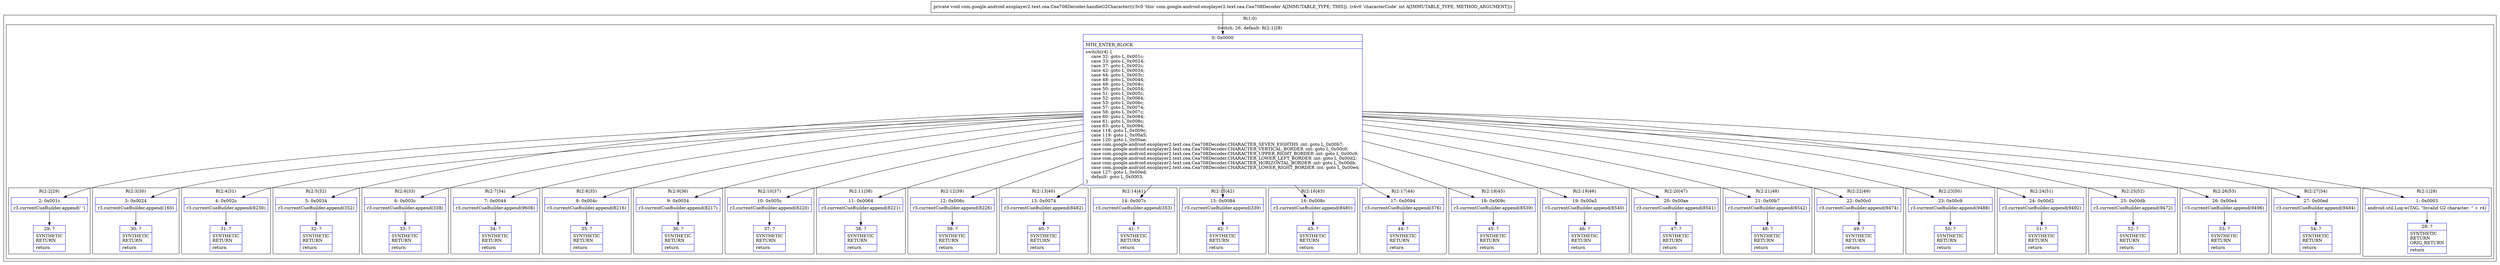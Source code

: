 digraph "CFG forcom.google.android.exoplayer2.text.cea.Cea708Decoder.handleG2Character(I)V" {
subgraph cluster_Region_162093221 {
label = "R(1:0)";
node [shape=record,color=blue];
subgraph cluster_SwitchRegion_982689235 {
label = "Switch: 26, default: R(2:1|28)";
node [shape=record,color=blue];
Node_0 [shape=record,label="{0\:\ 0x0000|MTH_ENTER_BLOCK\l|switch(r4) \{\l    case 32: goto L_0x001c;\l    case 33: goto L_0x0024;\l    case 37: goto L_0x002c;\l    case 42: goto L_0x0034;\l    case 44: goto L_0x003c;\l    case 48: goto L_0x0044;\l    case 49: goto L_0x004c;\l    case 50: goto L_0x0054;\l    case 51: goto L_0x005c;\l    case 52: goto L_0x0064;\l    case 53: goto L_0x006c;\l    case 57: goto L_0x0074;\l    case 58: goto L_0x007c;\l    case 60: goto L_0x0084;\l    case 61: goto L_0x008c;\l    case 63: goto L_0x0094;\l    case 118: goto L_0x009c;\l    case 119: goto L_0x00a5;\l    case 120: goto L_0x00ae;\l    case com.google.android.exoplayer2.text.cea.Cea708Decoder.CHARACTER_SEVEN_EIGHTHS :int: goto L_0x00b7;\l    case com.google.android.exoplayer2.text.cea.Cea708Decoder.CHARACTER_VERTICAL_BORDER :int: goto L_0x00c0;\l    case com.google.android.exoplayer2.text.cea.Cea708Decoder.CHARACTER_UPPER_RIGHT_BORDER :int: goto L_0x00c9;\l    case com.google.android.exoplayer2.text.cea.Cea708Decoder.CHARACTER_LOWER_LEFT_BORDER :int: goto L_0x00d2;\l    case com.google.android.exoplayer2.text.cea.Cea708Decoder.CHARACTER_HORIZONTAL_BORDER :int: goto L_0x00db;\l    case com.google.android.exoplayer2.text.cea.Cea708Decoder.CHARACTER_LOWER_RIGHT_BORDER :int: goto L_0x00e4;\l    case 127: goto L_0x00ed;\l    default: goto L_0x0003;\l\}\l}"];
subgraph cluster_Region_557442547 {
label = "R(2:2|29)";
node [shape=record,color=blue];
Node_2 [shape=record,label="{2\:\ 0x001c|r3.currentCueBuilder.append(' ')\l}"];
Node_29 [shape=record,label="{29\:\ ?|SYNTHETIC\lRETURN\l|return\l}"];
}
subgraph cluster_Region_315049205 {
label = "R(2:3|30)";
node [shape=record,color=blue];
Node_3 [shape=record,label="{3\:\ 0x0024|r3.currentCueBuilder.append(160)\l}"];
Node_30 [shape=record,label="{30\:\ ?|SYNTHETIC\lRETURN\l|return\l}"];
}
subgraph cluster_Region_1374177912 {
label = "R(2:4|31)";
node [shape=record,color=blue];
Node_4 [shape=record,label="{4\:\ 0x002c|r3.currentCueBuilder.append(8230)\l}"];
Node_31 [shape=record,label="{31\:\ ?|SYNTHETIC\lRETURN\l|return\l}"];
}
subgraph cluster_Region_2122043819 {
label = "R(2:5|32)";
node [shape=record,color=blue];
Node_5 [shape=record,label="{5\:\ 0x0034|r3.currentCueBuilder.append(352)\l}"];
Node_32 [shape=record,label="{32\:\ ?|SYNTHETIC\lRETURN\l|return\l}"];
}
subgraph cluster_Region_277063146 {
label = "R(2:6|33)";
node [shape=record,color=blue];
Node_6 [shape=record,label="{6\:\ 0x003c|r3.currentCueBuilder.append(338)\l}"];
Node_33 [shape=record,label="{33\:\ ?|SYNTHETIC\lRETURN\l|return\l}"];
}
subgraph cluster_Region_952871907 {
label = "R(2:7|34)";
node [shape=record,color=blue];
Node_7 [shape=record,label="{7\:\ 0x0044|r3.currentCueBuilder.append(9608)\l}"];
Node_34 [shape=record,label="{34\:\ ?|SYNTHETIC\lRETURN\l|return\l}"];
}
subgraph cluster_Region_736333064 {
label = "R(2:8|35)";
node [shape=record,color=blue];
Node_8 [shape=record,label="{8\:\ 0x004c|r3.currentCueBuilder.append(8216)\l}"];
Node_35 [shape=record,label="{35\:\ ?|SYNTHETIC\lRETURN\l|return\l}"];
}
subgraph cluster_Region_188086102 {
label = "R(2:9|36)";
node [shape=record,color=blue];
Node_9 [shape=record,label="{9\:\ 0x0054|r3.currentCueBuilder.append(8217)\l}"];
Node_36 [shape=record,label="{36\:\ ?|SYNTHETIC\lRETURN\l|return\l}"];
}
subgraph cluster_Region_110407471 {
label = "R(2:10|37)";
node [shape=record,color=blue];
Node_10 [shape=record,label="{10\:\ 0x005c|r3.currentCueBuilder.append(8220)\l}"];
Node_37 [shape=record,label="{37\:\ ?|SYNTHETIC\lRETURN\l|return\l}"];
}
subgraph cluster_Region_1675987117 {
label = "R(2:11|38)";
node [shape=record,color=blue];
Node_11 [shape=record,label="{11\:\ 0x0064|r3.currentCueBuilder.append(8221)\l}"];
Node_38 [shape=record,label="{38\:\ ?|SYNTHETIC\lRETURN\l|return\l}"];
}
subgraph cluster_Region_1415172628 {
label = "R(2:12|39)";
node [shape=record,color=blue];
Node_12 [shape=record,label="{12\:\ 0x006c|r3.currentCueBuilder.append(8226)\l}"];
Node_39 [shape=record,label="{39\:\ ?|SYNTHETIC\lRETURN\l|return\l}"];
}
subgraph cluster_Region_1886519438 {
label = "R(2:13|40)";
node [shape=record,color=blue];
Node_13 [shape=record,label="{13\:\ 0x0074|r3.currentCueBuilder.append(8482)\l}"];
Node_40 [shape=record,label="{40\:\ ?|SYNTHETIC\lRETURN\l|return\l}"];
}
subgraph cluster_Region_1396454520 {
label = "R(2:14|41)";
node [shape=record,color=blue];
Node_14 [shape=record,label="{14\:\ 0x007c|r3.currentCueBuilder.append(353)\l}"];
Node_41 [shape=record,label="{41\:\ ?|SYNTHETIC\lRETURN\l|return\l}"];
}
subgraph cluster_Region_475229778 {
label = "R(2:15|42)";
node [shape=record,color=blue];
Node_15 [shape=record,label="{15\:\ 0x0084|r3.currentCueBuilder.append(339)\l}"];
Node_42 [shape=record,label="{42\:\ ?|SYNTHETIC\lRETURN\l|return\l}"];
}
subgraph cluster_Region_109106878 {
label = "R(2:16|43)";
node [shape=record,color=blue];
Node_16 [shape=record,label="{16\:\ 0x008c|r3.currentCueBuilder.append(8480)\l}"];
Node_43 [shape=record,label="{43\:\ ?|SYNTHETIC\lRETURN\l|return\l}"];
}
subgraph cluster_Region_1712771216 {
label = "R(2:17|44)";
node [shape=record,color=blue];
Node_17 [shape=record,label="{17\:\ 0x0094|r3.currentCueBuilder.append(376)\l}"];
Node_44 [shape=record,label="{44\:\ ?|SYNTHETIC\lRETURN\l|return\l}"];
}
subgraph cluster_Region_1421584350 {
label = "R(2:18|45)";
node [shape=record,color=blue];
Node_18 [shape=record,label="{18\:\ 0x009c|r3.currentCueBuilder.append(8539)\l}"];
Node_45 [shape=record,label="{45\:\ ?|SYNTHETIC\lRETURN\l|return\l}"];
}
subgraph cluster_Region_1394434789 {
label = "R(2:19|46)";
node [shape=record,color=blue];
Node_19 [shape=record,label="{19\:\ 0x00a5|r3.currentCueBuilder.append(8540)\l}"];
Node_46 [shape=record,label="{46\:\ ?|SYNTHETIC\lRETURN\l|return\l}"];
}
subgraph cluster_Region_1395161886 {
label = "R(2:20|47)";
node [shape=record,color=blue];
Node_20 [shape=record,label="{20\:\ 0x00ae|r3.currentCueBuilder.append(8541)\l}"];
Node_47 [shape=record,label="{47\:\ ?|SYNTHETIC\lRETURN\l|return\l}"];
}
subgraph cluster_Region_65713083 {
label = "R(2:21|48)";
node [shape=record,color=blue];
Node_21 [shape=record,label="{21\:\ 0x00b7|r3.currentCueBuilder.append(8542)\l}"];
Node_48 [shape=record,label="{48\:\ ?|SYNTHETIC\lRETURN\l|return\l}"];
}
subgraph cluster_Region_174481743 {
label = "R(2:22|49)";
node [shape=record,color=blue];
Node_22 [shape=record,label="{22\:\ 0x00c0|r3.currentCueBuilder.append(9474)\l}"];
Node_49 [shape=record,label="{49\:\ ?|SYNTHETIC\lRETURN\l|return\l}"];
}
subgraph cluster_Region_852762796 {
label = "R(2:23|50)";
node [shape=record,color=blue];
Node_23 [shape=record,label="{23\:\ 0x00c9|r3.currentCueBuilder.append(9488)\l}"];
Node_50 [shape=record,label="{50\:\ ?|SYNTHETIC\lRETURN\l|return\l}"];
}
subgraph cluster_Region_573853027 {
label = "R(2:24|51)";
node [shape=record,color=blue];
Node_24 [shape=record,label="{24\:\ 0x00d2|r3.currentCueBuilder.append(9492)\l}"];
Node_51 [shape=record,label="{51\:\ ?|SYNTHETIC\lRETURN\l|return\l}"];
}
subgraph cluster_Region_1947551221 {
label = "R(2:25|52)";
node [shape=record,color=blue];
Node_25 [shape=record,label="{25\:\ 0x00db|r3.currentCueBuilder.append(9472)\l}"];
Node_52 [shape=record,label="{52\:\ ?|SYNTHETIC\lRETURN\l|return\l}"];
}
subgraph cluster_Region_1296051745 {
label = "R(2:26|53)";
node [shape=record,color=blue];
Node_26 [shape=record,label="{26\:\ 0x00e4|r3.currentCueBuilder.append(9496)\l}"];
Node_53 [shape=record,label="{53\:\ ?|SYNTHETIC\lRETURN\l|return\l}"];
}
subgraph cluster_Region_1585620581 {
label = "R(2:27|54)";
node [shape=record,color=blue];
Node_27 [shape=record,label="{27\:\ 0x00ed|r3.currentCueBuilder.append(9484)\l}"];
Node_54 [shape=record,label="{54\:\ ?|SYNTHETIC\lRETURN\l|return\l}"];
}
subgraph cluster_Region_1591588739 {
label = "R(2:1|28)";
node [shape=record,color=blue];
Node_1 [shape=record,label="{1\:\ 0x0003|android.util.Log.w(TAG, \"Invalid G2 character: \" + r4)\l}"];
Node_28 [shape=record,label="{28\:\ ?|SYNTHETIC\lRETURN\lORIG_RETURN\l|return\l}"];
}
}
}
MethodNode[shape=record,label="{private void com.google.android.exoplayer2.text.cea.Cea708Decoder.handleG2Character((r3v0 'this' com.google.android.exoplayer2.text.cea.Cea708Decoder A[IMMUTABLE_TYPE, THIS]), (r4v0 'characterCode' int A[IMMUTABLE_TYPE, METHOD_ARGUMENT])) }"];
MethodNode -> Node_0;
Node_0 -> Node_1;
Node_0 -> Node_2;
Node_0 -> Node_3;
Node_0 -> Node_4;
Node_0 -> Node_5;
Node_0 -> Node_6;
Node_0 -> Node_7;
Node_0 -> Node_8;
Node_0 -> Node_9;
Node_0 -> Node_10;
Node_0 -> Node_11;
Node_0 -> Node_12;
Node_0 -> Node_13;
Node_0 -> Node_14;
Node_0 -> Node_15;
Node_0 -> Node_16;
Node_0 -> Node_17;
Node_0 -> Node_18;
Node_0 -> Node_19;
Node_0 -> Node_20;
Node_0 -> Node_21;
Node_0 -> Node_22;
Node_0 -> Node_23;
Node_0 -> Node_24;
Node_0 -> Node_25;
Node_0 -> Node_26;
Node_0 -> Node_27;
Node_2 -> Node_29;
Node_3 -> Node_30;
Node_4 -> Node_31;
Node_5 -> Node_32;
Node_6 -> Node_33;
Node_7 -> Node_34;
Node_8 -> Node_35;
Node_9 -> Node_36;
Node_10 -> Node_37;
Node_11 -> Node_38;
Node_12 -> Node_39;
Node_13 -> Node_40;
Node_14 -> Node_41;
Node_15 -> Node_42;
Node_16 -> Node_43;
Node_17 -> Node_44;
Node_18 -> Node_45;
Node_19 -> Node_46;
Node_20 -> Node_47;
Node_21 -> Node_48;
Node_22 -> Node_49;
Node_23 -> Node_50;
Node_24 -> Node_51;
Node_25 -> Node_52;
Node_26 -> Node_53;
Node_27 -> Node_54;
Node_1 -> Node_28;
}

